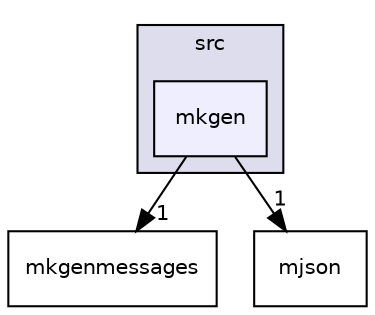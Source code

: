 digraph "src/mkgen" {
  compound=true
  node [ fontsize="10", fontname="Helvetica"];
  edge [ labelfontsize="10", labelfontname="Helvetica"];
  subgraph clusterdir_68267d1309a1af8e8297ef4c3efbcdba {
    graph [ bgcolor="#ddddee", pencolor="black", label="src" fontname="Helvetica", fontsize="10", URL="dir_68267d1309a1af8e8297ef4c3efbcdba.html"]
  dir_4c02996fcb042dba6b178734744f3448 [shape=box, label="mkgen", style="filled", fillcolor="#eeeeff", pencolor="black", URL="dir_4c02996fcb042dba6b178734744f3448.html"];
  }
  dir_3ae15a2095421565766924faa3dcb923 [shape=box label="mkgenmessages" URL="dir_3ae15a2095421565766924faa3dcb923.html"];
  dir_5f34dd03a9661c69063c737dda2d18b7 [shape=box label="mjson" URL="dir_5f34dd03a9661c69063c737dda2d18b7.html"];
  dir_4c02996fcb042dba6b178734744f3448->dir_3ae15a2095421565766924faa3dcb923 [headlabel="1", labeldistance=1.5 headhref="dir_000003_000004.html"];
  dir_4c02996fcb042dba6b178734744f3448->dir_5f34dd03a9661c69063c737dda2d18b7 [headlabel="1", labeldistance=1.5 headhref="dir_000003_000002.html"];
}
